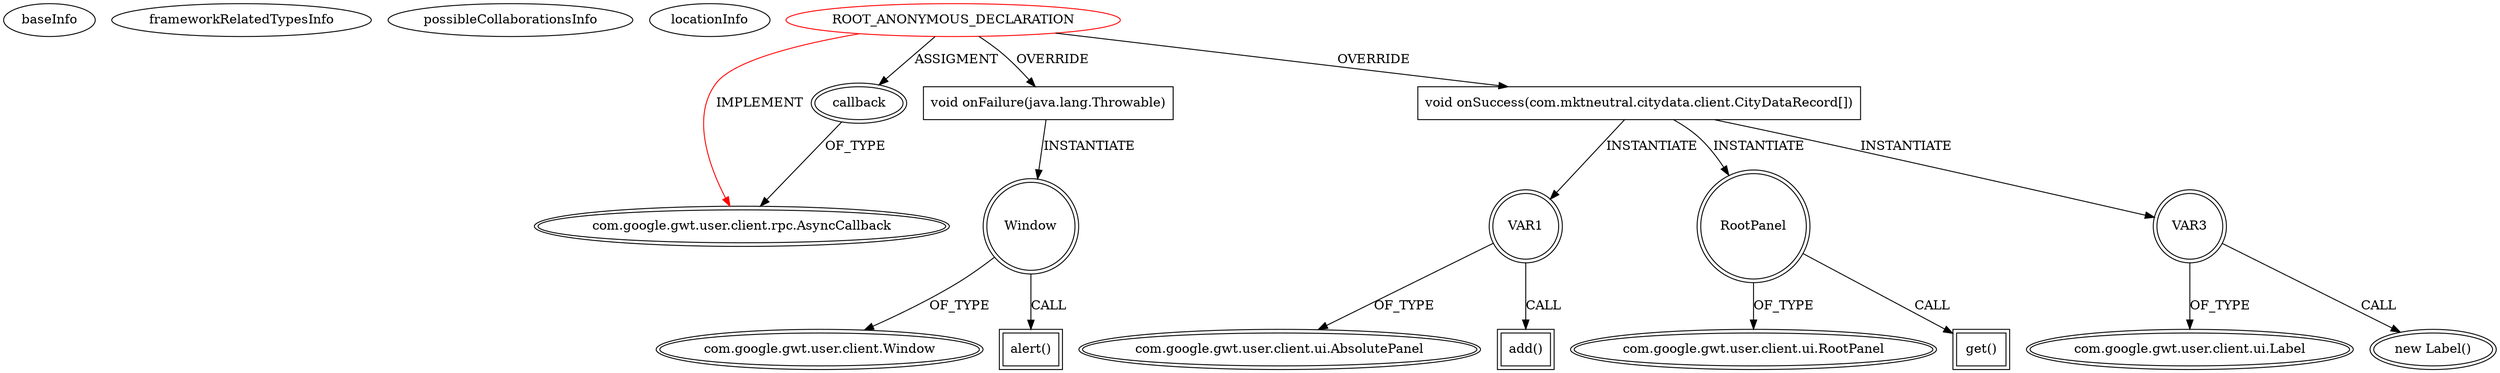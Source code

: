 digraph {
baseInfo[graphId=3152,category="extension_graph",isAnonymous=true,possibleRelation=false]
frameworkRelatedTypesInfo[0="com.google.gwt.user.client.rpc.AsyncCallback"]
possibleCollaborationsInfo[]
locationInfo[projectName="jerryvig-city-data",filePath="/jerryvig-city-data/city-data-master/src/com/mktneutral/citydata/client/CityData.java",contextSignature="CityData",graphId="3152"]
0[label="ROOT_ANONYMOUS_DECLARATION",vertexType="ROOT_ANONYMOUS_DECLARATION",isFrameworkType=false,color=red]
1[label="com.google.gwt.user.client.rpc.AsyncCallback",vertexType="FRAMEWORK_INTERFACE_TYPE",isFrameworkType=true,peripheries=2]
2[label="callback",vertexType="OUTSIDE_VARIABLE_EXPRESION",isFrameworkType=true,peripheries=2]
4[label="void onFailure(java.lang.Throwable)",vertexType="OVERRIDING_METHOD_DECLARATION",isFrameworkType=false,shape=box]
5[label="Window",vertexType="VARIABLE_EXPRESION",isFrameworkType=true,peripheries=2,shape=circle]
7[label="com.google.gwt.user.client.Window",vertexType="FRAMEWORK_CLASS_TYPE",isFrameworkType=true,peripheries=2]
6[label="alert()",vertexType="INSIDE_CALL",isFrameworkType=true,peripheries=2,shape=box]
8[label="void onSuccess(com.mktneutral.citydata.client.CityDataRecord[])",vertexType="OVERRIDING_METHOD_DECLARATION",isFrameworkType=false,shape=box]
9[label="VAR1",vertexType="VARIABLE_EXPRESION",isFrameworkType=true,peripheries=2,shape=circle]
11[label="com.google.gwt.user.client.ui.AbsolutePanel",vertexType="FRAMEWORK_CLASS_TYPE",isFrameworkType=true,peripheries=2]
10[label="add()",vertexType="INSIDE_CALL",isFrameworkType=true,peripheries=2,shape=box]
12[label="RootPanel",vertexType="VARIABLE_EXPRESION",isFrameworkType=true,peripheries=2,shape=circle]
14[label="com.google.gwt.user.client.ui.RootPanel",vertexType="FRAMEWORK_CLASS_TYPE",isFrameworkType=true,peripheries=2]
13[label="get()",vertexType="INSIDE_CALL",isFrameworkType=true,peripheries=2,shape=box]
16[label="VAR3",vertexType="VARIABLE_EXPRESION",isFrameworkType=true,peripheries=2,shape=circle]
17[label="com.google.gwt.user.client.ui.Label",vertexType="FRAMEWORK_CLASS_TYPE",isFrameworkType=true,peripheries=2]
15[label="new Label()",vertexType="CONSTRUCTOR_CALL",isFrameworkType=true,peripheries=2]
0->1[label="IMPLEMENT",color=red]
0->2[label="ASSIGMENT"]
2->1[label="OF_TYPE"]
0->4[label="OVERRIDE"]
4->5[label="INSTANTIATE"]
5->7[label="OF_TYPE"]
5->6[label="CALL"]
0->8[label="OVERRIDE"]
8->9[label="INSTANTIATE"]
9->11[label="OF_TYPE"]
9->10[label="CALL"]
8->12[label="INSTANTIATE"]
12->14[label="OF_TYPE"]
12->13[label="CALL"]
8->16[label="INSTANTIATE"]
16->17[label="OF_TYPE"]
16->15[label="CALL"]
}
